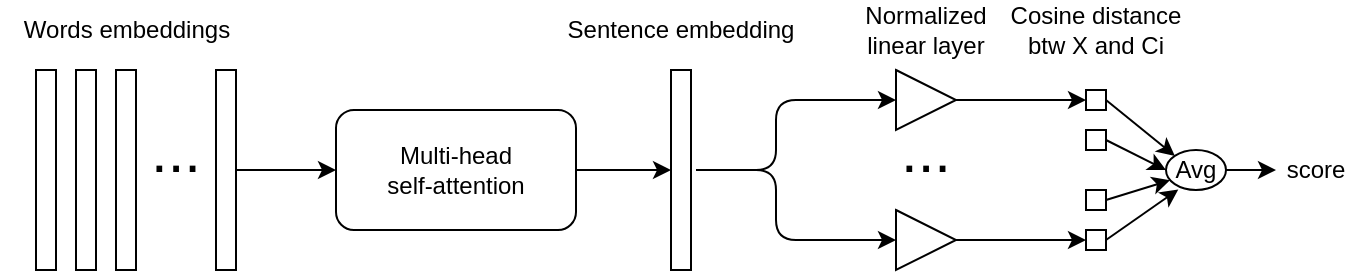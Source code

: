 <mxfile version="13.3.1" type="github">
  <diagram id="8PiFhN0lOcC597OMzhLN" name="Page-1">
    <mxGraphModel dx="689" dy="457" grid="1" gridSize="10" guides="1" tooltips="1" connect="1" arrows="1" fold="1" page="1" pageScale="1" pageWidth="850" pageHeight="1100" math="0" shadow="0">
      <root>
        <mxCell id="0" />
        <mxCell id="1" parent="0" />
        <mxCell id="tEIT_M-lIr8KalQBd7Zy-1" value="" style="rounded=0;whiteSpace=wrap;html=1;" vertex="1" parent="1">
          <mxGeometry x="70" y="140" width="10" height="100" as="geometry" />
        </mxCell>
        <mxCell id="tEIT_M-lIr8KalQBd7Zy-2" value="" style="rounded=0;whiteSpace=wrap;html=1;" vertex="1" parent="1">
          <mxGeometry x="90" y="140" width="10" height="100" as="geometry" />
        </mxCell>
        <mxCell id="tEIT_M-lIr8KalQBd7Zy-3" value="" style="rounded=0;whiteSpace=wrap;html=1;" vertex="1" parent="1">
          <mxGeometry x="110" y="140" width="10" height="100" as="geometry" />
        </mxCell>
        <mxCell id="tEIT_M-lIr8KalQBd7Zy-4" value="" style="rounded=0;whiteSpace=wrap;html=1;" vertex="1" parent="1">
          <mxGeometry x="160" y="140" width="10" height="100" as="geometry" />
        </mxCell>
        <mxCell id="tEIT_M-lIr8KalQBd7Zy-6" value="Words embeddings" style="text;html=1;strokeColor=none;fillColor=none;align=center;verticalAlign=middle;whiteSpace=wrap;rounded=0;" vertex="1" parent="1">
          <mxGeometry x="52.5" y="110" width="125" height="20" as="geometry" />
        </mxCell>
        <mxCell id="tEIT_M-lIr8KalQBd7Zy-7" value="" style="rounded=0;whiteSpace=wrap;html=1;" vertex="1" parent="1">
          <mxGeometry x="387.5" y="140" width="10" height="100" as="geometry" />
        </mxCell>
        <mxCell id="tEIT_M-lIr8KalQBd7Zy-8" value="&lt;div&gt;Multi-head&lt;/div&gt;&lt;div&gt;self-attention&lt;br&gt;&lt;/div&gt;" style="rounded=1;whiteSpace=wrap;html=1;" vertex="1" parent="1">
          <mxGeometry x="220" y="160" width="120" height="60" as="geometry" />
        </mxCell>
        <mxCell id="tEIT_M-lIr8KalQBd7Zy-9" value="" style="endArrow=classic;html=1;exitX=1;exitY=0.5;exitDx=0;exitDy=0;entryX=0;entryY=0.5;entryDx=0;entryDy=0;" edge="1" parent="1" source="tEIT_M-lIr8KalQBd7Zy-4" target="tEIT_M-lIr8KalQBd7Zy-8">
          <mxGeometry width="50" height="50" relative="1" as="geometry">
            <mxPoint x="400" y="360" as="sourcePoint" />
            <mxPoint x="450" y="310" as="targetPoint" />
          </mxGeometry>
        </mxCell>
        <mxCell id="tEIT_M-lIr8KalQBd7Zy-10" value="" style="endArrow=classic;html=1;exitX=1;exitY=0.5;exitDx=0;exitDy=0;entryX=0;entryY=0.5;entryDx=0;entryDy=0;" edge="1" parent="1" source="tEIT_M-lIr8KalQBd7Zy-8" target="tEIT_M-lIr8KalQBd7Zy-7">
          <mxGeometry width="50" height="50" relative="1" as="geometry">
            <mxPoint x="400" y="360" as="sourcePoint" />
            <mxPoint x="450" y="310" as="targetPoint" />
          </mxGeometry>
        </mxCell>
        <mxCell id="tEIT_M-lIr8KalQBd7Zy-11" value="Sentence embedding" style="text;html=1;strokeColor=none;fillColor=none;align=center;verticalAlign=middle;whiteSpace=wrap;rounded=0;" vertex="1" parent="1">
          <mxGeometry x="330" y="110" width="125" height="20" as="geometry" />
        </mxCell>
        <mxCell id="tEIT_M-lIr8KalQBd7Zy-18" value="" style="endArrow=classic;html=1;entryX=0.5;entryY=1;entryDx=0;entryDy=0;" edge="1" parent="1">
          <mxGeometry width="50" height="50" relative="1" as="geometry">
            <mxPoint x="400" y="190" as="sourcePoint" />
            <mxPoint x="500" y="155" as="targetPoint" />
            <Array as="points">
              <mxPoint x="440" y="190" />
              <mxPoint x="440" y="155" />
            </Array>
          </mxGeometry>
        </mxCell>
        <mxCell id="tEIT_M-lIr8KalQBd7Zy-20" value="" style="triangle;whiteSpace=wrap;html=1;" vertex="1" parent="1">
          <mxGeometry x="500" y="140" width="30" height="30" as="geometry" />
        </mxCell>
        <mxCell id="tEIT_M-lIr8KalQBd7Zy-24" value="" style="endArrow=classic;html=1;exitX=1;exitY=0.5;exitDx=0;exitDy=0;entryX=0;entryY=0.5;entryDx=0;entryDy=0;" edge="1" parent="1" source="tEIT_M-lIr8KalQBd7Zy-20" target="tEIT_M-lIr8KalQBd7Zy-38">
          <mxGeometry width="50" height="50" relative="1" as="geometry">
            <mxPoint x="400" y="360" as="sourcePoint" />
            <mxPoint x="567.5" y="155" as="targetPoint" />
          </mxGeometry>
        </mxCell>
        <mxCell id="tEIT_M-lIr8KalQBd7Zy-29" value="&lt;div&gt;Cosine distance&lt;/div&gt;&lt;div&gt;btw X and Ci&lt;br&gt;&lt;/div&gt;" style="text;html=1;strokeColor=none;fillColor=none;align=center;verticalAlign=middle;whiteSpace=wrap;rounded=0;" vertex="1" parent="1">
          <mxGeometry x="535" y="107.5" width="130" height="25" as="geometry" />
        </mxCell>
        <mxCell id="tEIT_M-lIr8KalQBd7Zy-31" value="Normalized linear layer" style="text;html=1;strokeColor=none;fillColor=none;align=center;verticalAlign=middle;whiteSpace=wrap;rounded=0;" vertex="1" parent="1">
          <mxGeometry x="475" y="110" width="80" height="20" as="geometry" />
        </mxCell>
        <mxCell id="tEIT_M-lIr8KalQBd7Zy-32" value="" style="triangle;whiteSpace=wrap;html=1;" vertex="1" parent="1">
          <mxGeometry x="500" y="210" width="30" height="30" as="geometry" />
        </mxCell>
        <mxCell id="tEIT_M-lIr8KalQBd7Zy-35" value="&lt;font style=&quot;font-size: 30px&quot;&gt;...&lt;/font&gt;" style="text;html=1;strokeColor=none;fillColor=none;align=center;verticalAlign=middle;whiteSpace=wrap;rounded=0;" vertex="1" parent="1">
          <mxGeometry x="495" y="170" width="40" height="20" as="geometry" />
        </mxCell>
        <mxCell id="tEIT_M-lIr8KalQBd7Zy-37" value="" style="endArrow=classic;html=1;entryX=0;entryY=0.5;entryDx=0;entryDy=0;" edge="1" parent="1" target="tEIT_M-lIr8KalQBd7Zy-32">
          <mxGeometry width="50" height="50" relative="1" as="geometry">
            <mxPoint x="400" y="190" as="sourcePoint" />
            <mxPoint x="400" y="160" as="targetPoint" />
            <Array as="points">
              <mxPoint x="440" y="190" />
              <mxPoint x="440" y="225" />
            </Array>
          </mxGeometry>
        </mxCell>
        <mxCell id="tEIT_M-lIr8KalQBd7Zy-38" value="" style="rounded=0;whiteSpace=wrap;html=1;" vertex="1" parent="1">
          <mxGeometry x="595" y="150" width="10" height="10" as="geometry" />
        </mxCell>
        <mxCell id="tEIT_M-lIr8KalQBd7Zy-39" value="" style="endArrow=classic;html=1;exitX=1;exitY=0.5;exitDx=0;exitDy=0;entryX=0;entryY=0.5;entryDx=0;entryDy=0;" edge="1" target="tEIT_M-lIr8KalQBd7Zy-40" parent="1">
          <mxGeometry width="50" height="50" relative="1" as="geometry">
            <mxPoint x="530" y="225" as="sourcePoint" />
            <mxPoint x="567.5" y="225" as="targetPoint" />
          </mxGeometry>
        </mxCell>
        <mxCell id="tEIT_M-lIr8KalQBd7Zy-40" value="" style="rounded=0;whiteSpace=wrap;html=1;" vertex="1" parent="1">
          <mxGeometry x="595" y="220" width="10" height="10" as="geometry" />
        </mxCell>
        <mxCell id="tEIT_M-lIr8KalQBd7Zy-43" value="" style="rounded=0;whiteSpace=wrap;html=1;" vertex="1" parent="1">
          <mxGeometry x="595" y="170" width="10" height="10" as="geometry" />
        </mxCell>
        <mxCell id="tEIT_M-lIr8KalQBd7Zy-44" value="" style="rounded=0;whiteSpace=wrap;html=1;" vertex="1" parent="1">
          <mxGeometry x="595" y="200" width="10" height="10" as="geometry" />
        </mxCell>
        <mxCell id="tEIT_M-lIr8KalQBd7Zy-47" value="&lt;font style=&quot;font-size: 30px&quot;&gt;...&lt;/font&gt;" style="text;html=1;strokeColor=none;fillColor=none;align=center;verticalAlign=middle;whiteSpace=wrap;rounded=0;" vertex="1" parent="1">
          <mxGeometry x="120" y="170" width="40" height="20" as="geometry" />
        </mxCell>
        <mxCell id="tEIT_M-lIr8KalQBd7Zy-48" value="Avg" style="ellipse;whiteSpace=wrap;html=1;" vertex="1" parent="1">
          <mxGeometry x="635" y="180" width="30" height="20" as="geometry" />
        </mxCell>
        <mxCell id="tEIT_M-lIr8KalQBd7Zy-49" value="" style="endArrow=classic;html=1;exitX=1;exitY=0.5;exitDx=0;exitDy=0;entryX=0;entryY=0;entryDx=0;entryDy=0;" edge="1" parent="1" source="tEIT_M-lIr8KalQBd7Zy-38" target="tEIT_M-lIr8KalQBd7Zy-48">
          <mxGeometry width="50" height="50" relative="1" as="geometry">
            <mxPoint x="440" y="210" as="sourcePoint" />
            <mxPoint x="490" y="160" as="targetPoint" />
          </mxGeometry>
        </mxCell>
        <mxCell id="tEIT_M-lIr8KalQBd7Zy-50" value="" style="endArrow=classic;html=1;exitX=1;exitY=0.5;exitDx=0;exitDy=0;entryX=0;entryY=0.5;entryDx=0;entryDy=0;" edge="1" parent="1" source="tEIT_M-lIr8KalQBd7Zy-43" target="tEIT_M-lIr8KalQBd7Zy-48">
          <mxGeometry width="50" height="50" relative="1" as="geometry">
            <mxPoint x="615" y="165" as="sourcePoint" />
            <mxPoint x="649.393" y="192.929" as="targetPoint" />
          </mxGeometry>
        </mxCell>
        <mxCell id="tEIT_M-lIr8KalQBd7Zy-51" value="" style="endArrow=classic;html=1;exitX=1;exitY=0.5;exitDx=0;exitDy=0;entryX=0.069;entryY=0.754;entryDx=0;entryDy=0;entryPerimeter=0;" edge="1" parent="1" source="tEIT_M-lIr8KalQBd7Zy-44" target="tEIT_M-lIr8KalQBd7Zy-48">
          <mxGeometry width="50" height="50" relative="1" as="geometry">
            <mxPoint x="615" y="185" as="sourcePoint" />
            <mxPoint x="645" y="200" as="targetPoint" />
          </mxGeometry>
        </mxCell>
        <mxCell id="tEIT_M-lIr8KalQBd7Zy-52" value="" style="endArrow=classic;html=1;exitX=1;exitY=0.5;exitDx=0;exitDy=0;entryX=0.205;entryY=0.987;entryDx=0;entryDy=0;entryPerimeter=0;" edge="1" parent="1" source="tEIT_M-lIr8KalQBd7Zy-40" target="tEIT_M-lIr8KalQBd7Zy-48">
          <mxGeometry width="50" height="50" relative="1" as="geometry">
            <mxPoint x="615" y="215" as="sourcePoint" />
            <mxPoint x="649.393" y="207.071" as="targetPoint" />
          </mxGeometry>
        </mxCell>
        <mxCell id="tEIT_M-lIr8KalQBd7Zy-53" value="score" style="text;html=1;strokeColor=none;fillColor=none;align=center;verticalAlign=middle;whiteSpace=wrap;rounded=0;" vertex="1" parent="1">
          <mxGeometry x="690" y="180" width="40" height="20" as="geometry" />
        </mxCell>
        <mxCell id="tEIT_M-lIr8KalQBd7Zy-54" value="" style="endArrow=classic;html=1;exitX=1;exitY=0.5;exitDx=0;exitDy=0;entryX=0;entryY=0.5;entryDx=0;entryDy=0;" edge="1" parent="1" source="tEIT_M-lIr8KalQBd7Zy-48" target="tEIT_M-lIr8KalQBd7Zy-53">
          <mxGeometry width="50" height="50" relative="1" as="geometry">
            <mxPoint x="540" y="190" as="sourcePoint" />
            <mxPoint x="590" y="140" as="targetPoint" />
          </mxGeometry>
        </mxCell>
      </root>
    </mxGraphModel>
  </diagram>
</mxfile>
